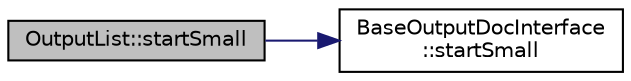 digraph "OutputList::startSmall"
{
 // LATEX_PDF_SIZE
  edge [fontname="Helvetica",fontsize="10",labelfontname="Helvetica",labelfontsize="10"];
  node [fontname="Helvetica",fontsize="10",shape=record];
  rankdir="LR";
  Node1 [label="OutputList::startSmall",height=0.2,width=0.4,color="black", fillcolor="grey75", style="filled", fontcolor="black",tooltip=" "];
  Node1 -> Node2 [color="midnightblue",fontsize="10",style="solid"];
  Node2 [label="BaseOutputDocInterface\l::startSmall",height=0.2,width=0.4,color="black", fillcolor="white", style="filled",URL="$classBaseOutputDocInterface.html#aa48fb5d720aabf2dc67d866b9861f733",tooltip=" "];
}
